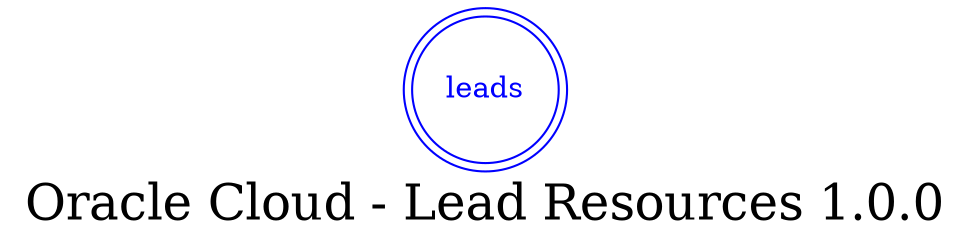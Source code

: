 digraph LexiconGraph {
graph[label="Oracle Cloud - Lead Resources 1.0.0", fontsize=24]
splines=true
"leads" [color=blue, fontcolor=blue, shape=doublecircle]
}
